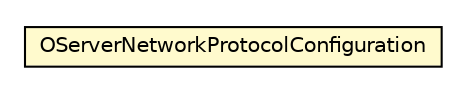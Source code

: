 #!/usr/local/bin/dot
#
# Class diagram 
# Generated by UMLGraph version R5_6-24-gf6e263 (http://www.umlgraph.org/)
#

digraph G {
	edge [fontname="Helvetica",fontsize=10,labelfontname="Helvetica",labelfontsize=10];
	node [fontname="Helvetica",fontsize=10,shape=plaintext];
	nodesep=0.25;
	ranksep=0.5;
	// com.orientechnologies.orient.server.config.OServerNetworkProtocolConfiguration
	c6661853 [label=<<table title="com.orientechnologies.orient.server.config.OServerNetworkProtocolConfiguration" border="0" cellborder="1" cellspacing="0" cellpadding="2" port="p" bgcolor="lemonChiffon" href="./OServerNetworkProtocolConfiguration.html">
		<tr><td><table border="0" cellspacing="0" cellpadding="1">
<tr><td align="center" balign="center"> OServerNetworkProtocolConfiguration </td></tr>
		</table></td></tr>
		</table>>, URL="./OServerNetworkProtocolConfiguration.html", fontname="Helvetica", fontcolor="black", fontsize=10.0];
}

